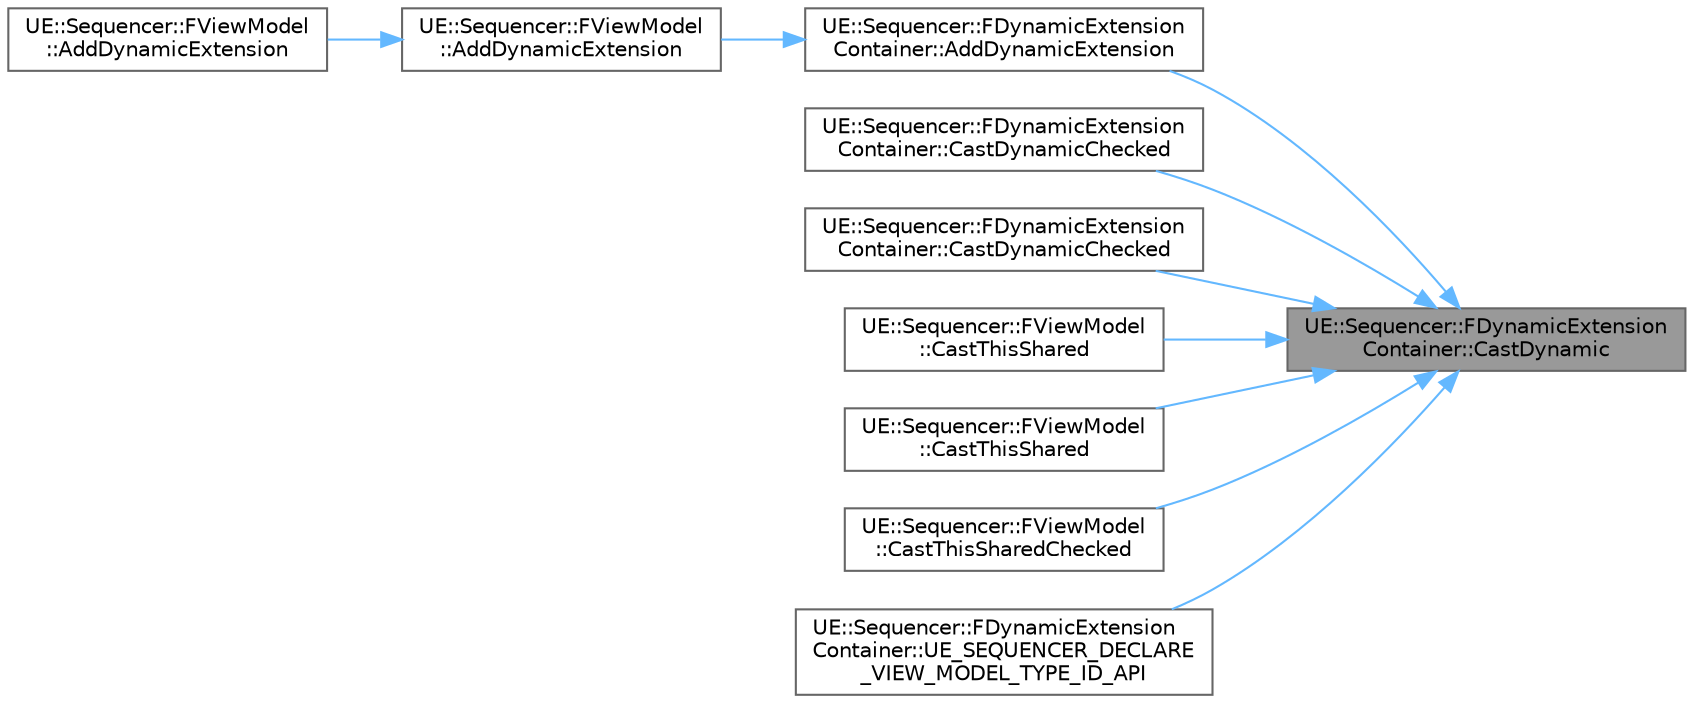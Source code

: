 digraph "UE::Sequencer::FDynamicExtensionContainer::CastDynamic"
{
 // INTERACTIVE_SVG=YES
 // LATEX_PDF_SIZE
  bgcolor="transparent";
  edge [fontname=Helvetica,fontsize=10,labelfontname=Helvetica,labelfontsize=10];
  node [fontname=Helvetica,fontsize=10,shape=box,height=0.2,width=0.4];
  rankdir="RL";
  Node1 [id="Node000001",label="UE::Sequencer::FDynamicExtension\lContainer::CastDynamic",height=0.2,width=0.4,color="gray40", fillcolor="grey60", style="filled", fontcolor="black",tooltip=" "];
  Node1 -> Node2 [id="edge1_Node000001_Node000002",dir="back",color="steelblue1",style="solid",tooltip=" "];
  Node2 [id="Node000002",label="UE::Sequencer::FDynamicExtension\lContainer::AddDynamicExtension",height=0.2,width=0.4,color="grey40", fillcolor="white", style="filled",URL="$d0/dad/classUE_1_1Sequencer_1_1FDynamicExtensionContainer.html#a9f6f64c91a801e897ee5ccec8e428674",tooltip=" "];
  Node2 -> Node3 [id="edge2_Node000002_Node000003",dir="back",color="steelblue1",style="solid",tooltip=" "];
  Node3 [id="Node000003",label="UE::Sequencer::FViewModel\l::AddDynamicExtension",height=0.2,width=0.4,color="grey40", fillcolor="white", style="filled",URL="$dc/d92/classUE_1_1Sequencer_1_1FViewModel.html#a0d2316270c38de466087872f3e51eb33",tooltip="Adds a dynamic extension to this data model."];
  Node3 -> Node4 [id="edge3_Node000003_Node000004",dir="back",color="steelblue1",style="solid",tooltip=" "];
  Node4 [id="Node000004",label="UE::Sequencer::FViewModel\l::AddDynamicExtension",height=0.2,width=0.4,color="grey40", fillcolor="white", style="filled",URL="$dc/d92/classUE_1_1Sequencer_1_1FViewModel.html#a976e239e86808e9df14746bc011fd3ec",tooltip="Adds a dynamic extension to this data model."];
  Node1 -> Node5 [id="edge4_Node000001_Node000005",dir="back",color="steelblue1",style="solid",tooltip=" "];
  Node5 [id="Node000005",label="UE::Sequencer::FDynamicExtension\lContainer::CastDynamicChecked",height=0.2,width=0.4,color="grey40", fillcolor="white", style="filled",URL="$d0/dad/classUE_1_1Sequencer_1_1FDynamicExtensionContainer.html#adcf560a823ac29fda8c937d6932f78f5",tooltip=" "];
  Node1 -> Node6 [id="edge5_Node000001_Node000006",dir="back",color="steelblue1",style="solid",tooltip=" "];
  Node6 [id="Node000006",label="UE::Sequencer::FDynamicExtension\lContainer::CastDynamicChecked",height=0.2,width=0.4,color="grey40", fillcolor="white", style="filled",URL="$d0/dad/classUE_1_1Sequencer_1_1FDynamicExtensionContainer.html#a0aeca5bb4c9e2ae72088485679a34bea",tooltip=" "];
  Node1 -> Node7 [id="edge6_Node000001_Node000007",dir="back",color="steelblue1",style="solid",tooltip=" "];
  Node7 [id="Node000007",label="UE::Sequencer::FViewModel\l::CastThisShared",height=0.2,width=0.4,color="grey40", fillcolor="white", style="filled",URL="$dc/d92/classUE_1_1Sequencer_1_1FViewModel.html#a8a21b21b84272dfef7992d231ad9a399",tooltip="Casts this data model to an extension, or to a child class implementation."];
  Node1 -> Node8 [id="edge7_Node000001_Node000008",dir="back",color="steelblue1",style="solid",tooltip=" "];
  Node8 [id="Node000008",label="UE::Sequencer::FViewModel\l::CastThisShared",height=0.2,width=0.4,color="grey40", fillcolor="white", style="filled",URL="$dc/d92/classUE_1_1Sequencer_1_1FViewModel.html#a0ed1cd1a031e6e7892b86adaa028e3d9",tooltip="Casts this data model to an extension, or to a child class implementation."];
  Node1 -> Node9 [id="edge8_Node000001_Node000009",dir="back",color="steelblue1",style="solid",tooltip=" "];
  Node9 [id="Node000009",label="UE::Sequencer::FViewModel\l::CastThisSharedChecked",height=0.2,width=0.4,color="grey40", fillcolor="white", style="filled",URL="$dc/d92/classUE_1_1Sequencer_1_1FViewModel.html#a8949d70f446adcc43a11a78a3edc411a",tooltip="Casts this data model to an extension, or to a child class implementation."];
  Node1 -> Node10 [id="edge9_Node000001_Node000010",dir="back",color="steelblue1",style="solid",tooltip=" "];
  Node10 [id="Node000010",label="UE::Sequencer::FDynamicExtension\lContainer::UE_SEQUENCER_DECLARE\l_VIEW_MODEL_TYPE_ID_API",height=0.2,width=0.4,color="grey40", fillcolor="white", style="filled",URL="$d0/dad/classUE_1_1Sequencer_1_1FDynamicExtensionContainer.html#a318af14400e233dbb059a658d80fefc9",tooltip=" "];
}
